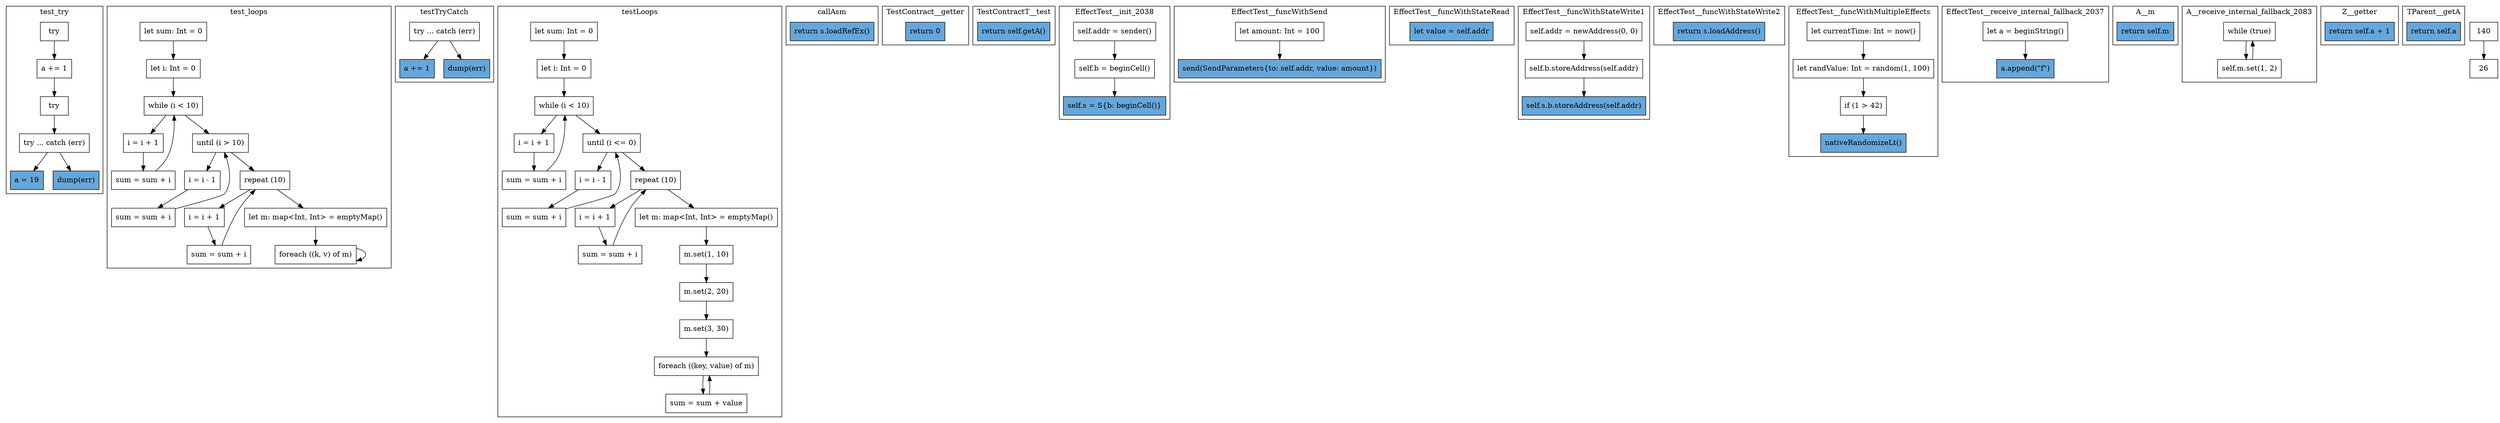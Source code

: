 digraph "syntax" {
    node [shape=box];
    subgraph "cluster_test_try" {
        label="test_try";
        "test_try_68" [label="try"];
        "test_try_69" [label="a += 1"];
        "test_try_70" [label="try"];
        "test_try_71" [label="try ... catch (err)"];
        "test_try_72" [label="a = 19",style=filled,fillcolor="#66A7DB"];
        "test_try_73" [label="dump(err)",style=filled,fillcolor="#66A7DB"];
        "test_try_68" -> "test_try_69";
        "test_try_69" -> "test_try_70";
        "test_try_70" -> "test_try_71";
        "test_try_71" -> "test_try_72";
        "test_try_71" -> "test_try_73";
    }
    subgraph "cluster_test_loops" {
        label="test_loops";
        "test_loops_74" [label="let sum: Int = 0"];
        "test_loops_75" [label="let i: Int = 0"];
        "test_loops_76" [label="while (i < 10)"];
        "test_loops_77" [label="i = i + 1"];
        "test_loops_78" [label="sum = sum + i"];
        "test_loops_79" [label="until (i > 10)"];
        "test_loops_80" [label="i = i - 1"];
        "test_loops_81" [label="sum = sum + i"];
        "test_loops_82" [label="repeat (10)"];
        "test_loops_83" [label="i = i + 1"];
        "test_loops_84" [label="sum = sum + i"];
        "test_loops_85" [label="let m: map<Int, Int> = emptyMap()"];
        "test_loops_86" [label="foreach ((k, v) of m)"];
        "test_loops_74" -> "test_loops_75";
        "test_loops_75" -> "test_loops_76";
        "test_loops_76" -> "test_loops_77";
        "test_loops_77" -> "test_loops_78";
        "test_loops_78" -> "test_loops_76";
        "test_loops_76" -> "test_loops_79";
        "test_loops_79" -> "test_loops_80";
        "test_loops_80" -> "test_loops_81";
        "test_loops_81" -> "test_loops_79";
        "test_loops_79" -> "test_loops_82";
        "test_loops_82" -> "test_loops_83";
        "test_loops_83" -> "test_loops_84";
        "test_loops_84" -> "test_loops_82";
        "test_loops_82" -> "test_loops_85";
        "test_loops_85" -> "test_loops_86";
        "test_loops_86" -> "test_loops_86";
    }
    subgraph "cluster_testTryCatch" {
        label="testTryCatch";
        "testTryCatch_87" [label="try ... catch (err)"];
        "testTryCatch_88" [label="a += 1",style=filled,fillcolor="#66A7DB"];
        "testTryCatch_89" [label="dump(err)",style=filled,fillcolor="#66A7DB"];
        "testTryCatch_87" -> "testTryCatch_88";
        "testTryCatch_87" -> "testTryCatch_89";
    }
    subgraph "cluster_testLoops" {
        label="testLoops";
        "testLoops_90" [label="let sum: Int = 0"];
        "testLoops_91" [label="let i: Int = 0"];
        "testLoops_92" [label="while (i < 10)"];
        "testLoops_93" [label="i = i + 1"];
        "testLoops_94" [label="sum = sum + i"];
        "testLoops_95" [label="until (i <= 0)"];
        "testLoops_96" [label="i = i - 1"];
        "testLoops_97" [label="sum = sum + i"];
        "testLoops_98" [label="repeat (10)"];
        "testLoops_99" [label="i = i + 1"];
        "testLoops_100" [label="sum = sum + i"];
        "testLoops_101" [label="let m: map<Int, Int> = emptyMap()"];
        "testLoops_102" [label="m.set(1, 10)"];
        "testLoops_103" [label="m.set(2, 20)"];
        "testLoops_104" [label="m.set(3, 30)"];
        "testLoops_105" [label="foreach ((key, value) of m)"];
        "testLoops_106" [label="sum = sum + value"];
        "testLoops_90" -> "testLoops_91";
        "testLoops_91" -> "testLoops_92";
        "testLoops_92" -> "testLoops_93";
        "testLoops_93" -> "testLoops_94";
        "testLoops_94" -> "testLoops_92";
        "testLoops_92" -> "testLoops_95";
        "testLoops_95" -> "testLoops_96";
        "testLoops_96" -> "testLoops_97";
        "testLoops_97" -> "testLoops_95";
        "testLoops_95" -> "testLoops_98";
        "testLoops_98" -> "testLoops_99";
        "testLoops_99" -> "testLoops_100";
        "testLoops_100" -> "testLoops_98";
        "testLoops_98" -> "testLoops_101";
        "testLoops_101" -> "testLoops_102";
        "testLoops_102" -> "testLoops_103";
        "testLoops_103" -> "testLoops_104";
        "testLoops_104" -> "testLoops_105";
        "testLoops_105" -> "testLoops_106";
        "testLoops_106" -> "testLoops_105";
    }
    subgraph "cluster_callAsm" {
        label="callAsm";
        "callAsm_107" [label="return s.loadRefEx()",style=filled,fillcolor="#66A7DB"];
    }
    subgraph "cluster_TestContract__getter" {
        label="TestContract__getter";
        "TestContract__getter_125" [label="return 0",style=filled,fillcolor="#66A7DB"];
    }
    subgraph "cluster_TestContractF__test" {
        label="TestContractF__test";
    }
    subgraph "cluster_TestContractT__test" {
        label="TestContractT__test";
        "TestContractT__test_128" [label="return self.getA()",style=filled,fillcolor="#66A7DB"];
    }
    subgraph "cluster_TestContractT__receive_external_fallback_1722" {
        label="TestContractT__receive_external_fallback_1722";
    }
    subgraph "cluster_EffectTest__init_2038" {
        label="EffectTest__init_2038";
        "EffectTest__init_2038_129" [label="self.addr = sender()"];
        "EffectTest__init_2038_130" [label="self.b = beginCell()"];
        "EffectTest__init_2038_131" [label="self.s = S{b: beginCell()}",style=filled,fillcolor="#66A7DB"];
        "EffectTest__init_2038_129" -> "EffectTest__init_2038_130";
        "EffectTest__init_2038_130" -> "EffectTest__init_2038_131";
    }
    subgraph "cluster_EffectTest__funcWithSend" {
        label="EffectTest__funcWithSend";
        "EffectTest__funcWithSend_132" [label="let amount: Int = 100"];
        "EffectTest__funcWithSend_133" [label="send(SendParameters{to: self.addr, value: amount})",style=filled,fillcolor="#66A7DB"];
        "EffectTest__funcWithSend_132" -> "EffectTest__funcWithSend_133";
    }
    subgraph "cluster_EffectTest__funcWithStateRead" {
        label="EffectTest__funcWithStateRead";
        "EffectTest__funcWithStateRead_134" [label="let value = self.addr",style=filled,fillcolor="#66A7DB"];
    }
    subgraph "cluster_EffectTest__funcWithStateWrite1" {
        label="EffectTest__funcWithStateWrite1";
        "EffectTest__funcWithStateWrite1_135" [label="self.addr = newAddress(0, 0)"];
        "EffectTest__funcWithStateWrite1_136" [label="self.b.storeAddress(self.addr)"];
        "EffectTest__funcWithStateWrite1_137" [label="self.s.b.storeAddress(self.addr)",style=filled,fillcolor="#66A7DB"];
        "EffectTest__funcWithStateWrite1_135" -> "EffectTest__funcWithStateWrite1_136";
        "EffectTest__funcWithStateWrite1_136" -> "EffectTest__funcWithStateWrite1_137";
    }
    subgraph "cluster_EffectTest__funcWithStateWrite2" {
        label="EffectTest__funcWithStateWrite2";
        "EffectTest__funcWithStateWrite2_138" [label="return s.loadAddress()",style=filled,fillcolor="#66A7DB"];
    }
    subgraph "cluster_EffectTest__funcWithMultipleEffects" {
        label="EffectTest__funcWithMultipleEffects";
        "EffectTest__funcWithMultipleEffects_139" [label="let currentTime: Int = now()"];
        "EffectTest__funcWithMultipleEffects_140" [label="let randValue: Int = random(1, 100)"];
        "EffectTest__funcWithMultipleEffects_141" [label="if (1 > 42)"];
        "EffectTest__funcWithMultipleEffects_142" [label="nativeRandomizeLt()",style=filled,fillcolor="#66A7DB"];
        "EffectTest__funcWithMultipleEffects_139" -> "EffectTest__funcWithMultipleEffects_140";
        "EffectTest__funcWithMultipleEffects_140" -> "EffectTest__funcWithMultipleEffects_141";
        "EffectTest__funcWithMultipleEffects_141" -> "EffectTest__funcWithMultipleEffects_142";
    }
    subgraph "cluster_EffectTest__receive_internal_fallback_2037" {
        label="EffectTest__receive_internal_fallback_2037";
        "EffectTest__receive_internal_fallback_2037_143" [label="let a = beginString()"];
        "EffectTest__receive_internal_fallback_2037_144" [label="a.append(\"f\")",style=filled,fillcolor="#66A7DB"];
        "EffectTest__receive_internal_fallback_2037_143" -> "EffectTest__receive_internal_fallback_2037_144";
    }
    subgraph "cluster_A__m" {
        label="A__m";
        "A__m_145" [label="return self.m",style=filled,fillcolor="#66A7DB"];
    }
    subgraph "cluster_A__receive_internal_fallback_2083" {
        label="A__receive_internal_fallback_2083";
        "A__receive_internal_fallback_2083_146" [label="while (true)"];
        "A__receive_internal_fallback_2083_147" [label="self.m.set(1, 2)"];
        "A__receive_internal_fallback_2083_146" -> "A__receive_internal_fallback_2083_147";
        "A__receive_internal_fallback_2083_147" -> "A__receive_internal_fallback_2083_146";
    }
    subgraph "cluster_Z__getter" {
        label="Z__getter";
        "Z__getter_126" [label="return self.a + 1",style=filled,fillcolor="#66A7DB"];
    }
    subgraph "cluster_TParent__getA" {
        label="TParent__getA";
        "TParent__getA_127" [label="return self.a",style=filled,fillcolor="#66A7DB"];
    }
"140" -> "26";
}
